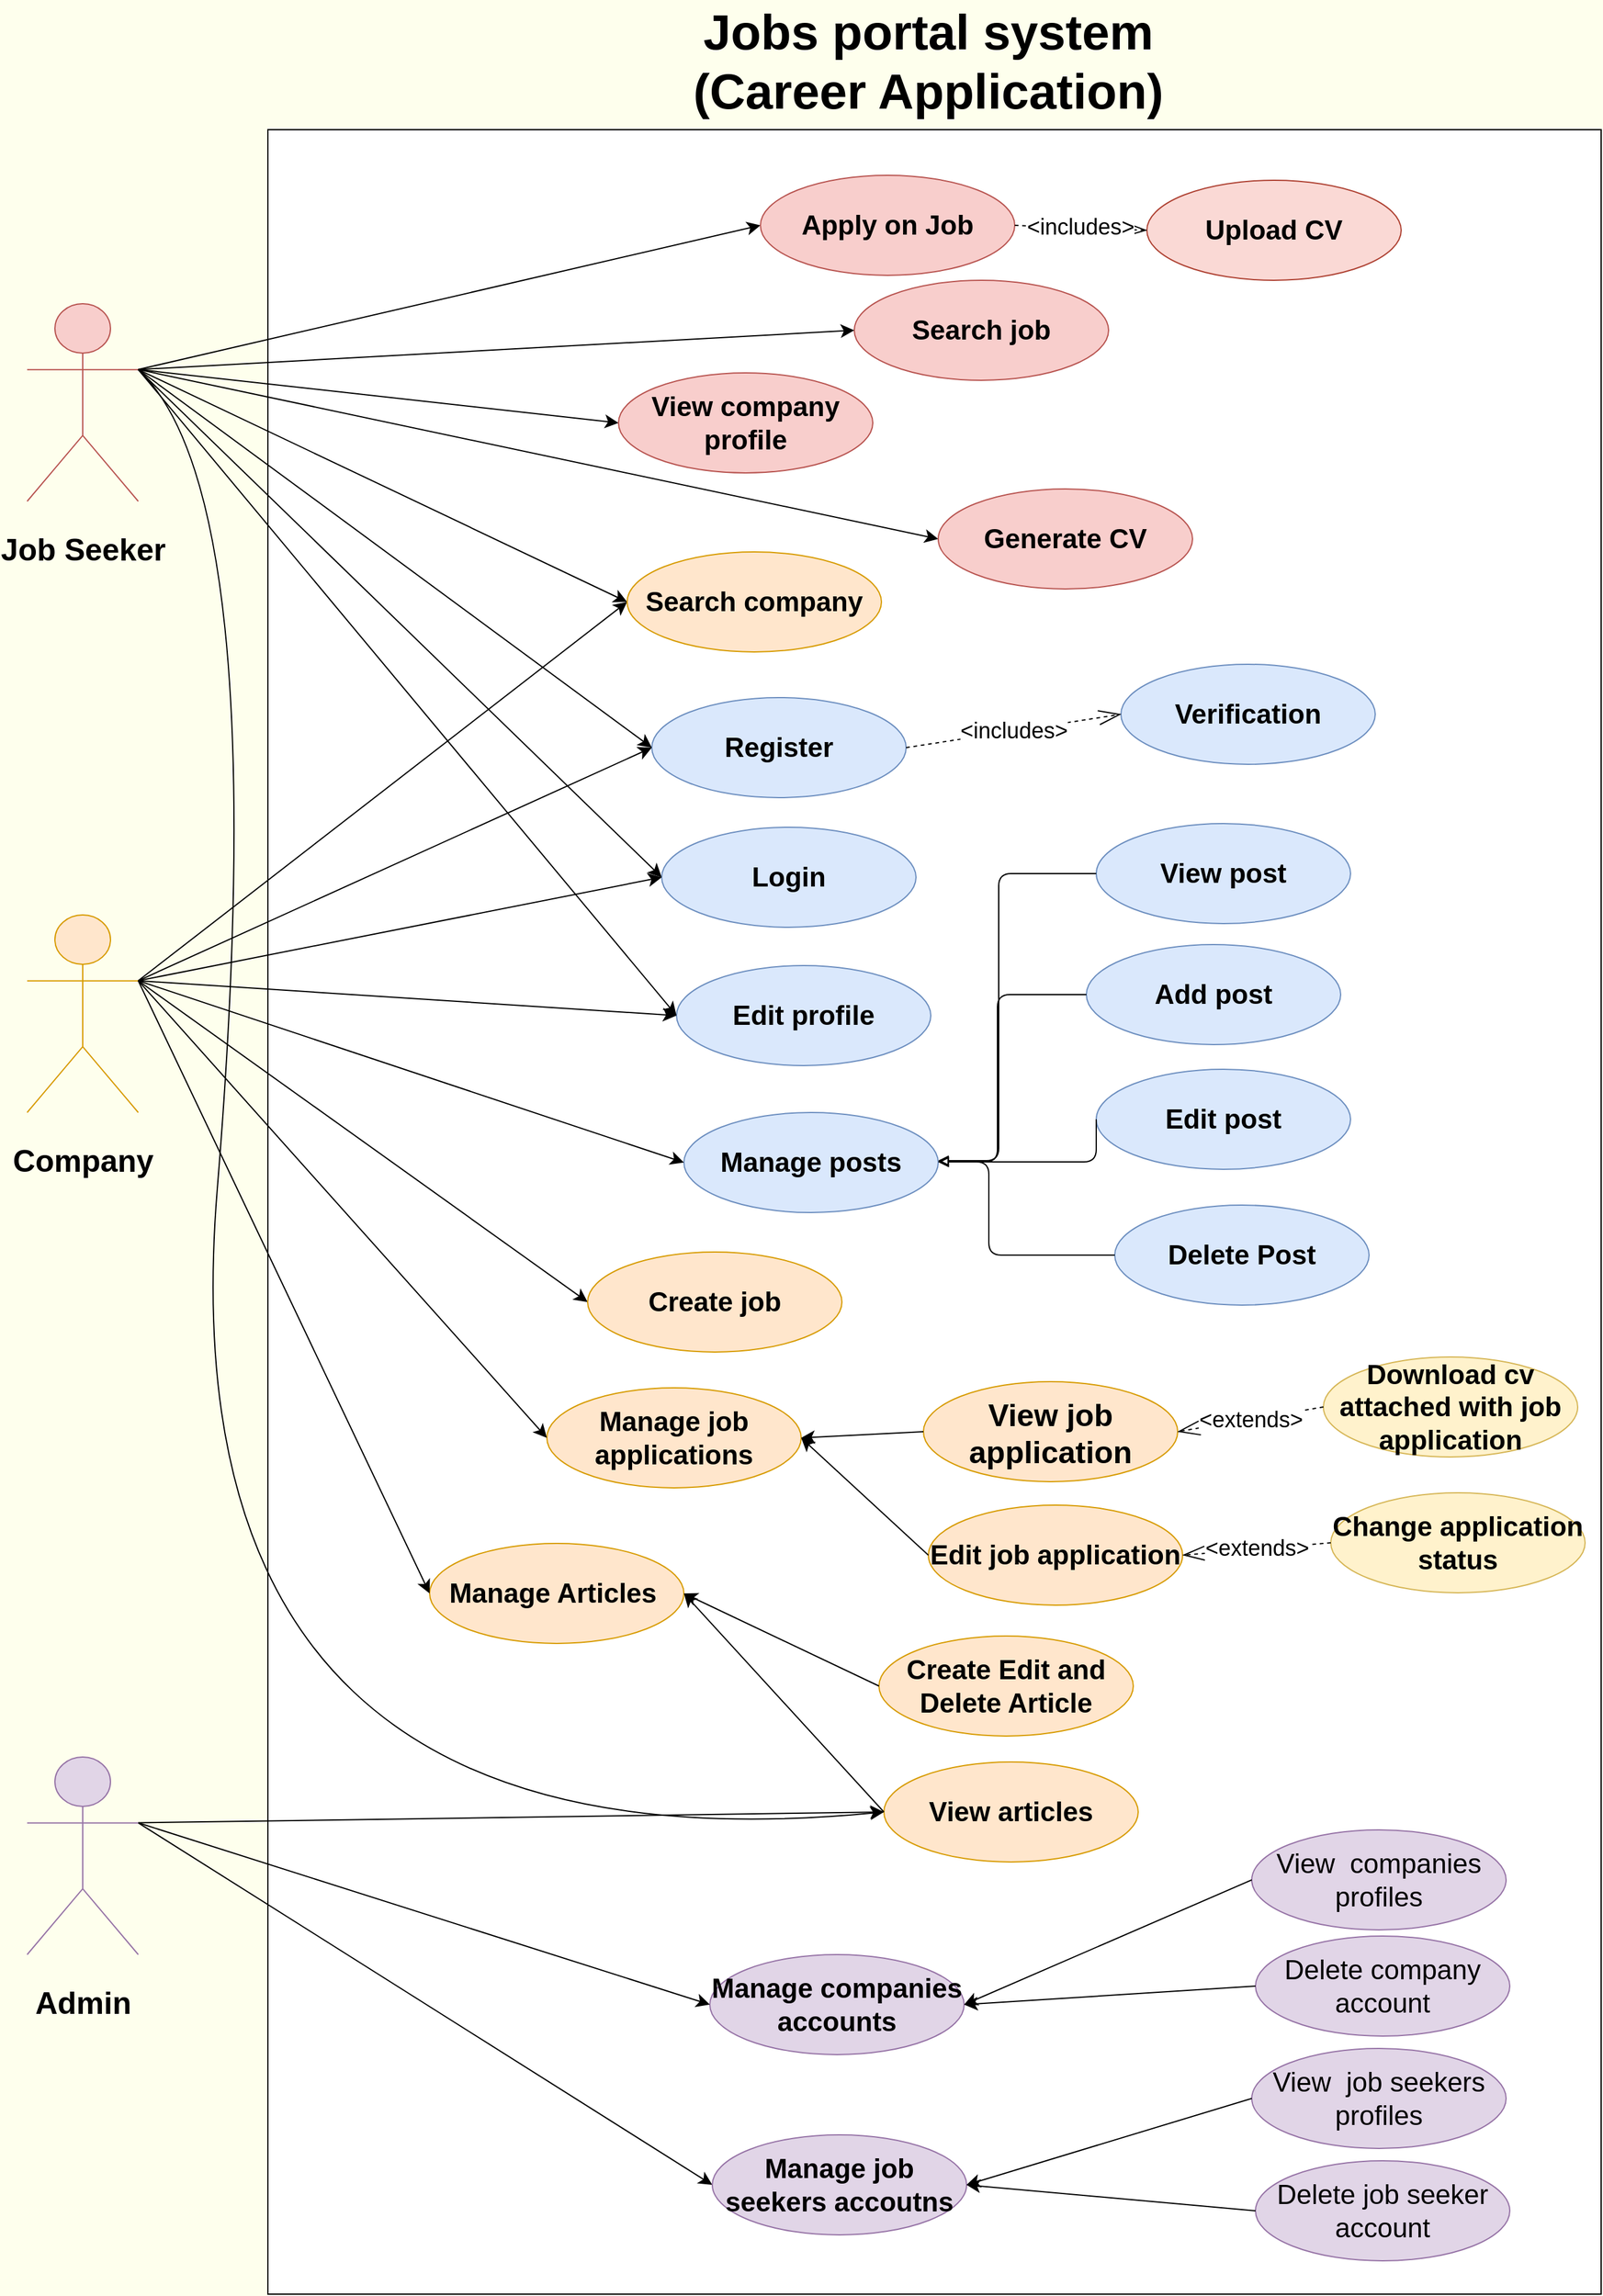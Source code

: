 <mxfile version="13.9.9" type="device"><diagram name="Page-1" id="CgmP474Vm6w1eAC_C5Fa"><mxGraphModel dx="2440" dy="2847" grid="0" gridSize="10" guides="1" tooltips="1" connect="1" arrows="1" fold="1" page="0" pageScale="1" pageWidth="850" pageHeight="1100" background="#FEFFED" math="0" shadow="0"><root><mxCell id="0"/><mxCell id="1" parent="0"/><mxCell id="s8WcSDYWHeMSNtGUhan2-1" value="" style="rounded=0;whiteSpace=wrap;html=1;fontSize=22;" parent="1" vertex="1"><mxGeometry x="735" y="-763" width="1080" height="1753" as="geometry"/></mxCell><mxCell id="s8WcSDYWHeMSNtGUhan2-17" style="edgeStyle=none;curved=1;rounded=0;orthogonalLoop=1;jettySize=auto;html=1;exitX=1;exitY=0.333;exitDx=0;exitDy=0;exitPerimeter=0;entryX=0;entryY=0.5;entryDx=0;entryDy=0;fontSize=25;startSize=8;endSize=8;" parent="1" source="s8WcSDYWHeMSNtGUhan2-3" target="H7tYOC04dY8-Gun-0QWs-28" edge="1"><mxGeometry relative="1" as="geometry"><mxPoint x="512.0" y="-746" as="targetPoint"/></mxGeometry></mxCell><mxCell id="s8WcSDYWHeMSNtGUhan2-22" style="edgeStyle=none;curved=1;rounded=0;orthogonalLoop=1;jettySize=auto;html=1;exitX=1;exitY=0.333;exitDx=0;exitDy=0;exitPerimeter=0;entryX=0;entryY=0.5;entryDx=0;entryDy=0;fontSize=25;startSize=8;endSize=8;" parent="1" source="s8WcSDYWHeMSNtGUhan2-3" target="H7tYOC04dY8-Gun-0QWs-39" edge="1"><mxGeometry relative="1" as="geometry"><mxPoint x="1150.0" y="-339" as="targetPoint"/></mxGeometry></mxCell><mxCell id="s8WcSDYWHeMSNtGUhan2-31" style="edgeStyle=none;curved=1;rounded=0;orthogonalLoop=1;jettySize=auto;html=1;exitX=1;exitY=0.333;exitDx=0;exitDy=0;exitPerimeter=0;fontSize=25;startSize=8;endSize=8;entryX=0;entryY=0.5;entryDx=0;entryDy=0;" parent="1" source="s8WcSDYWHeMSNtGUhan2-3" target="H7tYOC04dY8-Gun-0QWs-37" edge="1"><mxGeometry relative="1" as="geometry"><mxPoint x="997" y="-319" as="targetPoint"/></mxGeometry></mxCell><mxCell id="s8WcSDYWHeMSNtGUhan2-39" style="edgeStyle=none;curved=1;rounded=0;orthogonalLoop=1;jettySize=auto;html=1;exitX=1;exitY=0.333;exitDx=0;exitDy=0;exitPerimeter=0;entryX=0;entryY=0.5;entryDx=0;entryDy=0;fontSize=25;startSize=8;endSize=8;" parent="1" source="s8WcSDYWHeMSNtGUhan2-3" target="H7tYOC04dY8-Gun-0QWs-36" edge="1"><mxGeometry relative="1" as="geometry"><mxPoint x="921.0" y="-432.5" as="targetPoint"/></mxGeometry></mxCell><mxCell id="s8WcSDYWHeMSNtGUhan2-3" value="&lt;h1 style=&quot;font-size: 25px;&quot;&gt;Job Seeker&lt;/h1&gt;" style="shape=umlActor;verticalLabelPosition=bottom;verticalAlign=top;html=1;outlineConnect=0;fillColor=#f8cecc;strokeColor=#b85450;fontSize=25;" parent="1" vertex="1"><mxGeometry x="540" y="-622" width="90" height="160" as="geometry"/></mxCell><mxCell id="s8WcSDYWHeMSNtGUhan2-23" style="edgeStyle=none;curved=1;rounded=0;orthogonalLoop=1;jettySize=auto;html=1;exitX=1;exitY=0.333;exitDx=0;exitDy=0;exitPerimeter=0;entryX=0;entryY=0.5;entryDx=0;entryDy=0;fontSize=25;startSize=8;endSize=8;" parent="1" source="s8WcSDYWHeMSNtGUhan2-4" target="H7tYOC04dY8-Gun-0QWs-39" edge="1"><mxGeometry relative="1" as="geometry"><mxPoint x="1150.0" y="-339" as="targetPoint"/></mxGeometry></mxCell><mxCell id="s8WcSDYWHeMSNtGUhan2-33" style="edgeStyle=none;curved=1;rounded=0;orthogonalLoop=1;jettySize=auto;html=1;exitX=1;exitY=0.333;exitDx=0;exitDy=0;exitPerimeter=0;entryX=0;entryY=0.5;entryDx=0;entryDy=0;fontSize=25;startSize=8;endSize=8;" parent="1" source="s8WcSDYWHeMSNtGUhan2-4" target="H7tYOC04dY8-Gun-0QWs-63" edge="1"><mxGeometry relative="1" as="geometry"><mxPoint x="933.0" y="175" as="targetPoint"/></mxGeometry></mxCell><mxCell id="s8WcSDYWHeMSNtGUhan2-4" value="&lt;h1 style=&quot;font-size: 25px;&quot;&gt;Company&lt;/h1&gt;" style="shape=umlActor;verticalLabelPosition=bottom;verticalAlign=top;html=1;outlineConnect=0;fillColor=#ffe6cc;strokeColor=#d79b00;fontSize=25;" parent="1" vertex="1"><mxGeometry x="540" y="-127" width="90" height="160" as="geometry"/></mxCell><mxCell id="s8WcSDYWHeMSNtGUhan2-73" style="edgeStyle=none;curved=1;rounded=0;orthogonalLoop=1;jettySize=auto;html=1;exitX=1;exitY=0.333;exitDx=0;exitDy=0;exitPerimeter=0;entryX=0;entryY=0.5;entryDx=0;entryDy=0;fontSize=25;startSize=8;endSize=8;" parent="1" source="s8WcSDYWHeMSNtGUhan2-44" target="H7tYOC04dY8-Gun-0QWs-8" edge="1"><mxGeometry relative="1" as="geometry"><mxPoint x="1103" y="756.5" as="targetPoint"/></mxGeometry></mxCell><mxCell id="s8WcSDYWHeMSNtGUhan2-44" value="&lt;h1 style=&quot;font-size: 25px;&quot;&gt;Admin&lt;/h1&gt;" style="shape=umlActor;verticalLabelPosition=bottom;verticalAlign=top;html=1;outlineConnect=0;fillColor=#e1d5e7;strokeColor=#9673a6;fontSize=25;" parent="1" vertex="1"><mxGeometry x="540" y="555" width="90" height="160" as="geometry"/></mxCell><mxCell id="s8WcSDYWHeMSNtGUhan2-56" style="edgeStyle=none;curved=1;rounded=0;orthogonalLoop=1;jettySize=auto;html=1;exitX=1;exitY=0.5;exitDx=0;exitDy=0;fontSize=25;startSize=8;endSize=8;" parent="1" edge="1"><mxGeometry relative="1" as="geometry"><mxPoint x="696.0" y="-746" as="sourcePoint"/><mxPoint x="696.0" y="-746" as="targetPoint"/></mxGeometry></mxCell><mxCell id="H7tYOC04dY8-Gun-0QWs-1" value="&lt;font style=&quot;font-size: 40px&quot;&gt;&lt;b style=&quot;font-size: 40px&quot;&gt;Jobs portal system&lt;br&gt;(Career Application)&lt;br&gt;&lt;/b&gt;&lt;/font&gt;" style="text;html=1;strokeColor=none;fillColor=none;align=center;verticalAlign=middle;whiteSpace=wrap;rounded=0;fontSize=40;" vertex="1" parent="1"><mxGeometry x="1042" y="-843" width="456" height="47" as="geometry"/></mxCell><mxCell id="H7tYOC04dY8-Gun-0QWs-8" value="&lt;h1 style=&quot;font-size: 22px;&quot;&gt;&lt;font style=&quot;font-size: 22px;&quot;&gt;Manage job seekers accoutns&lt;/font&gt;&lt;/h1&gt;" style="ellipse;whiteSpace=wrap;html=1;fillColor=#e1d5e7;strokeColor=#9673a6;fontSize=22;" vertex="1" parent="1"><mxGeometry x="1095" y="861" width="206" height="81" as="geometry"/></mxCell><mxCell id="H7tYOC04dY8-Gun-0QWs-15" value="View&amp;nbsp; job seekers profiles" style="ellipse;whiteSpace=wrap;html=1;fillColor=#e1d5e7;strokeColor=#9673a6;fontSize=22;" vertex="1" parent="1"><mxGeometry x="1532" y="791" width="206" height="81" as="geometry"/></mxCell><mxCell id="H7tYOC04dY8-Gun-0QWs-16" value="Delete job seeker account" style="ellipse;whiteSpace=wrap;html=1;fillColor=#e1d5e7;strokeColor=#9673a6;fontSize=22;" vertex="1" parent="1"><mxGeometry x="1535" y="882" width="206" height="81" as="geometry"/></mxCell><mxCell id="H7tYOC04dY8-Gun-0QWs-17" value="&lt;h1 style=&quot;font-size: 22px;&quot;&gt;&lt;font style=&quot;font-size: 22px;&quot;&gt;Manage companies accounts&lt;/font&gt;&lt;/h1&gt;" style="ellipse;whiteSpace=wrap;html=1;fillColor=#e1d5e7;strokeColor=#9673a6;fontSize=22;" vertex="1" parent="1"><mxGeometry x="1093" y="715" width="206" height="81" as="geometry"/></mxCell><mxCell id="H7tYOC04dY8-Gun-0QWs-19" value="Delete company account" style="ellipse;whiteSpace=wrap;html=1;fillColor=#e1d5e7;strokeColor=#9673a6;fontSize=22;" vertex="1" parent="1"><mxGeometry x="1535" y="700" width="206" height="81" as="geometry"/></mxCell><mxCell id="H7tYOC04dY8-Gun-0QWs-20" style="edgeStyle=none;curved=1;rounded=0;orthogonalLoop=1;jettySize=auto;html=1;exitX=1;exitY=0.333;exitDx=0;exitDy=0;exitPerimeter=0;entryX=0;entryY=0.5;entryDx=0;entryDy=0;fontSize=25;startSize=8;endSize=8;" edge="1" parent="1" source="s8WcSDYWHeMSNtGUhan2-44" target="H7tYOC04dY8-Gun-0QWs-17"><mxGeometry relative="1" as="geometry"><mxPoint x="475.0" y="631.333" as="sourcePoint"/><mxPoint x="988.0" y="707.5" as="targetPoint"/></mxGeometry></mxCell><mxCell id="H7tYOC04dY8-Gun-0QWs-28" value="&lt;h1 style=&quot;font-size: 22px;&quot;&gt;&lt;font style=&quot;font-size: 22px;&quot;&gt;Apply on Job&lt;/font&gt;&lt;/h1&gt;" style="ellipse;whiteSpace=wrap;html=1;fillColor=#f8cecc;strokeColor=#b85450;fontSize=22;" vertex="1" parent="1"><mxGeometry x="1134" y="-726" width="206" height="81" as="geometry"/></mxCell><mxCell id="H7tYOC04dY8-Gun-0QWs-31" value="&lt;h1 style=&quot;font-size: 22px;&quot;&gt;&lt;font style=&quot;font-size: 22px;&quot;&gt;Upload CV&lt;/font&gt;&lt;/h1&gt;" style="ellipse;whiteSpace=wrap;html=1;fillColor=#fad9d5;strokeColor=#ae4132;fontSize=22;" vertex="1" parent="1"><mxGeometry x="1447" y="-722" width="206" height="81" as="geometry"/></mxCell><mxCell id="H7tYOC04dY8-Gun-0QWs-32" value="&amp;lt;includes&amp;gt;" style="endArrow=openThin;endSize=16;endFill=0;html=1;strokeColor=#000000;dashed=1;entryX=0;entryY=0.5;entryDx=0;entryDy=0;exitX=1;exitY=0.5;exitDx=0;exitDy=0;fontSize=18;" edge="1" parent="1" source="H7tYOC04dY8-Gun-0QWs-28" target="H7tYOC04dY8-Gun-0QWs-31"><mxGeometry width="160" relative="1" as="geometry"><mxPoint x="1004" y="-632" as="sourcePoint"/><mxPoint x="1124" y="-692" as="targetPoint"/></mxGeometry></mxCell><mxCell id="H7tYOC04dY8-Gun-0QWs-33" value="&lt;h1 style=&quot;font-size: 22px;&quot;&gt;Search job&lt;/h1&gt;" style="ellipse;whiteSpace=wrap;html=1;fillColor=#f8cecc;strokeColor=#b85450;fontSize=22;" vertex="1" parent="1"><mxGeometry x="1210" y="-641" width="206" height="81" as="geometry"/></mxCell><mxCell id="H7tYOC04dY8-Gun-0QWs-35" style="edgeStyle=none;curved=1;rounded=0;orthogonalLoop=1;jettySize=auto;html=1;exitX=1;exitY=0.333;exitDx=0;exitDy=0;exitPerimeter=0;entryX=0;entryY=0.5;entryDx=0;entryDy=0;fontSize=25;startSize=8;endSize=8;" edge="1" parent="1" source="s8WcSDYWHeMSNtGUhan2-3" target="H7tYOC04dY8-Gun-0QWs-33"><mxGeometry relative="1" as="geometry"><mxPoint x="299" y="-489.667" as="sourcePoint"/><mxPoint x="871.0" y="-640.5" as="targetPoint"/></mxGeometry></mxCell><mxCell id="H7tYOC04dY8-Gun-0QWs-36" value="&lt;h1 style=&quot;font-size: 22px;&quot;&gt;View company profile&lt;/h1&gt;" style="ellipse;whiteSpace=wrap;html=1;fillColor=#f8cecc;strokeColor=#b85450;fontSize=22;" vertex="1" parent="1"><mxGeometry x="1019" y="-566" width="206" height="81" as="geometry"/></mxCell><mxCell id="H7tYOC04dY8-Gun-0QWs-37" value="&lt;h1 style=&quot;font-size: 22px;&quot;&gt;Generate CV&lt;/h1&gt;" style="ellipse;whiteSpace=wrap;html=1;fillColor=#f8cecc;strokeColor=#b85450;fontSize=22;" vertex="1" parent="1"><mxGeometry x="1278" y="-472" width="206" height="81" as="geometry"/></mxCell><mxCell id="H7tYOC04dY8-Gun-0QWs-39" value="&lt;h1 style=&quot;font-size: 22px;&quot;&gt;Search company&lt;/h1&gt;" style="ellipse;whiteSpace=wrap;html=1;fillColor=#ffe6cc;strokeColor=#d79b00;fontSize=22;" vertex="1" parent="1"><mxGeometry x="1026" y="-421" width="206" height="81" as="geometry"/></mxCell><mxCell id="H7tYOC04dY8-Gun-0QWs-40" value="&lt;h1 style=&quot;font-size: 22px;&quot;&gt;Register&lt;/h1&gt;" style="ellipse;whiteSpace=wrap;html=1;fillColor=#dae8fc;strokeColor=#6c8ebf;fontSize=22;" vertex="1" parent="1"><mxGeometry x="1046" y="-303" width="206" height="81" as="geometry"/></mxCell><mxCell id="H7tYOC04dY8-Gun-0QWs-41" value="&lt;h1 style=&quot;font-size: 22px;&quot;&gt;Verification&lt;/h1&gt;" style="ellipse;whiteSpace=wrap;html=1;fillColor=#dae8fc;strokeColor=#6c8ebf;fontSize=22;" vertex="1" parent="1"><mxGeometry x="1426" y="-330" width="206" height="81" as="geometry"/></mxCell><mxCell id="H7tYOC04dY8-Gun-0QWs-42" value="&amp;lt;includes&amp;gt;" style="endArrow=openThin;endSize=16;endFill=0;html=1;strokeColor=#000000;dashed=1;entryX=0;entryY=0.5;entryDx=0;entryDy=0;exitX=1;exitY=0.5;exitDx=0;exitDy=0;fontSize=18;" edge="1" parent="1" source="H7tYOC04dY8-Gun-0QWs-40" target="H7tYOC04dY8-Gun-0QWs-41"><mxGeometry width="160" relative="1" as="geometry"><mxPoint x="1279.0" y="-308.0" as="sourcePoint"/><mxPoint x="1416.0" y="-318.0" as="targetPoint"/></mxGeometry></mxCell><mxCell id="H7tYOC04dY8-Gun-0QWs-43" style="edgeStyle=none;curved=1;rounded=0;orthogonalLoop=1;jettySize=auto;html=1;exitX=1;exitY=0.333;exitDx=0;exitDy=0;exitPerimeter=0;entryX=0;entryY=0.5;entryDx=0;entryDy=0;fontSize=25;startSize=8;endSize=8;" edge="1" parent="1" source="s8WcSDYWHeMSNtGUhan2-3" target="H7tYOC04dY8-Gun-0QWs-40"><mxGeometry relative="1" as="geometry"><mxPoint x="526" y="-539.667" as="sourcePoint"/><mxPoint x="1036.0" y="-370.5" as="targetPoint"/></mxGeometry></mxCell><mxCell id="H7tYOC04dY8-Gun-0QWs-44" style="edgeStyle=none;curved=1;rounded=0;orthogonalLoop=1;jettySize=auto;html=1;entryX=0;entryY=0.5;entryDx=0;entryDy=0;fontSize=25;startSize=8;endSize=8;exitX=1;exitY=0.333;exitDx=0;exitDy=0;exitPerimeter=0;" edge="1" parent="1" source="s8WcSDYWHeMSNtGUhan2-4" target="H7tYOC04dY8-Gun-0QWs-40"><mxGeometry relative="1" as="geometry"><mxPoint x="408" y="-3" as="sourcePoint"/><mxPoint x="1036.0" y="-370.5" as="targetPoint"/></mxGeometry></mxCell><mxCell id="H7tYOC04dY8-Gun-0QWs-45" value="&lt;h1 style=&quot;font-size: 22px;&quot;&gt;Login&lt;/h1&gt;" style="ellipse;whiteSpace=wrap;html=1;fillColor=#dae8fc;strokeColor=#6c8ebf;fontSize=22;" vertex="1" parent="1"><mxGeometry x="1054" y="-198" width="206" height="81" as="geometry"/></mxCell><mxCell id="H7tYOC04dY8-Gun-0QWs-46" style="edgeStyle=none;curved=1;rounded=0;orthogonalLoop=1;jettySize=auto;html=1;entryX=0;entryY=0.5;entryDx=0;entryDy=0;fontSize=25;startSize=8;endSize=8;exitX=1;exitY=0.333;exitDx=0;exitDy=0;exitPerimeter=0;" edge="1" parent="1" source="s8WcSDYWHeMSNtGUhan2-4" target="H7tYOC04dY8-Gun-0QWs-45"><mxGeometry relative="1" as="geometry"><mxPoint x="279.25" y="-100.5" as="sourcePoint"/><mxPoint x="1056.0" y="-252.5" as="targetPoint"/></mxGeometry></mxCell><mxCell id="H7tYOC04dY8-Gun-0QWs-47" style="edgeStyle=none;curved=1;rounded=0;orthogonalLoop=1;jettySize=auto;html=1;entryX=0;entryY=0.5;entryDx=0;entryDy=0;fontSize=25;startSize=8;endSize=8;exitX=1;exitY=0.333;exitDx=0;exitDy=0;exitPerimeter=0;" edge="1" parent="1" source="s8WcSDYWHeMSNtGUhan2-3" target="H7tYOC04dY8-Gun-0QWs-45"><mxGeometry relative="1" as="geometry"><mxPoint x="526" y="-539.667" as="sourcePoint"/><mxPoint x="1056.0" y="-252.5" as="targetPoint"/></mxGeometry></mxCell><mxCell id="H7tYOC04dY8-Gun-0QWs-49" value="&lt;h1 style=&quot;font-size: 22px;&quot;&gt;Edit profile&lt;/h1&gt;" style="ellipse;whiteSpace=wrap;html=1;fillColor=#dae8fc;strokeColor=#6c8ebf;fontSize=22;" vertex="1" parent="1"><mxGeometry x="1066" y="-86" width="206" height="81" as="geometry"/></mxCell><mxCell id="H7tYOC04dY8-Gun-0QWs-50" style="edgeStyle=none;curved=1;rounded=0;orthogonalLoop=1;jettySize=auto;html=1;entryX=0;entryY=0.5;entryDx=0;entryDy=0;fontSize=25;startSize=8;endSize=8;exitX=1;exitY=0.333;exitDx=0;exitDy=0;exitPerimeter=0;" edge="1" parent="1" source="s8WcSDYWHeMSNtGUhan2-3" target="H7tYOC04dY8-Gun-0QWs-49"><mxGeometry relative="1" as="geometry"><mxPoint x="568" y="-504.73" as="sourcePoint"/><mxPoint x="1064" y="-147.5" as="targetPoint"/></mxGeometry></mxCell><mxCell id="H7tYOC04dY8-Gun-0QWs-51" style="edgeStyle=none;curved=1;rounded=0;orthogonalLoop=1;jettySize=auto;html=1;entryX=0;entryY=0.5;entryDx=0;entryDy=0;fontSize=25;startSize=8;endSize=8;exitX=1;exitY=0.333;exitDx=0;exitDy=0;exitPerimeter=0;" edge="1" parent="1" source="s8WcSDYWHeMSNtGUhan2-4" target="H7tYOC04dY8-Gun-0QWs-49"><mxGeometry relative="1" as="geometry"><mxPoint x="302" y="-48.416" as="sourcePoint"/><mxPoint x="1064" y="-147.5" as="targetPoint"/></mxGeometry></mxCell><mxCell id="H7tYOC04dY8-Gun-0QWs-52" value="&lt;h1 style=&quot;font-size: 22px;&quot;&gt;&lt;font style=&quot;font-size: 22px;&quot;&gt;Manage posts&lt;/font&gt;&lt;/h1&gt;" style="ellipse;whiteSpace=wrap;html=1;fillColor=#dae8fc;strokeColor=#6c8ebf;fontSize=22;" vertex="1" parent="1"><mxGeometry x="1072" y="33" width="206" height="81" as="geometry"/></mxCell><mxCell id="H7tYOC04dY8-Gun-0QWs-53" value="&lt;h1 style=&quot;font-size: 22px;&quot;&gt;&lt;font style=&quot;font-size: 22px;&quot;&gt;Add post&lt;/font&gt;&lt;/h1&gt;" style="ellipse;whiteSpace=wrap;html=1;fillColor=#dae8fc;strokeColor=#6c8ebf;fontSize=22;" vertex="1" parent="1"><mxGeometry x="1398" y="-103" width="206" height="81" as="geometry"/></mxCell><mxCell id="H7tYOC04dY8-Gun-0QWs-54" value="&lt;h1 style=&quot;font-size: 22px;&quot;&gt;&lt;font style=&quot;font-size: 22px;&quot;&gt;Edit post&lt;/font&gt;&lt;/h1&gt;" style="ellipse;whiteSpace=wrap;html=1;fillColor=#dae8fc;strokeColor=#6c8ebf;fontSize=22;" vertex="1" parent="1"><mxGeometry x="1406" y="-2" width="206" height="81" as="geometry"/></mxCell><mxCell id="H7tYOC04dY8-Gun-0QWs-55" value="&lt;h1 style=&quot;font-size: 22px;&quot;&gt;&lt;font style=&quot;font-size: 22px;&quot;&gt;Delete Post&lt;/font&gt;&lt;/h1&gt;" style="ellipse;whiteSpace=wrap;html=1;fillColor=#dae8fc;strokeColor=#6c8ebf;fontSize=22;" vertex="1" parent="1"><mxGeometry x="1421" y="108" width="206" height="81" as="geometry"/></mxCell><mxCell id="H7tYOC04dY8-Gun-0QWs-56" value="&lt;h1 style=&quot;font-size: 22px;&quot;&gt;&lt;font style=&quot;font-size: 22px;&quot;&gt;View post&lt;/font&gt;&lt;/h1&gt;" style="ellipse;whiteSpace=wrap;html=1;fillColor=#dae8fc;strokeColor=#6c8ebf;fontSize=22;" vertex="1" parent="1"><mxGeometry x="1406" y="-201" width="206" height="81" as="geometry"/></mxCell><mxCell id="H7tYOC04dY8-Gun-0QWs-57" style="edgeStyle=orthogonalEdgeStyle;orthogonalLoop=1;jettySize=auto;html=1;endArrow=block;endFill=0;exitX=0;exitY=0.5;exitDx=0;exitDy=0;fontSize=25;" edge="1" parent="1" source="H7tYOC04dY8-Gun-0QWs-56" target="H7tYOC04dY8-Gun-0QWs-52"><mxGeometry relative="1" as="geometry"><mxPoint x="1256" y="72" as="targetPoint"/><mxPoint x="1413.0" y="-41" as="sourcePoint"/><Array as="points"><mxPoint x="1327" y="-160"/><mxPoint x="1327" y="72"/></Array></mxGeometry></mxCell><mxCell id="H7tYOC04dY8-Gun-0QWs-59" style="edgeStyle=orthogonalEdgeStyle;orthogonalLoop=1;jettySize=auto;html=1;endArrow=block;endFill=0;fontSize=25;" edge="1" parent="1" source="H7tYOC04dY8-Gun-0QWs-53" target="H7tYOC04dY8-Gun-0QWs-52"><mxGeometry relative="1" as="geometry"><mxPoint x="1245" y="177" as="targetPoint"/><mxPoint x="1367.0" y="84.23" as="sourcePoint"/><Array as="points"><mxPoint x="1326" y="-62"/><mxPoint x="1326" y="73"/></Array></mxGeometry></mxCell><mxCell id="H7tYOC04dY8-Gun-0QWs-60" style="edgeStyle=orthogonalEdgeStyle;orthogonalLoop=1;jettySize=auto;html=1;endArrow=block;endFill=0;exitX=0;exitY=0.5;exitDx=0;exitDy=0;fontSize=25;" edge="1" parent="1" source="H7tYOC04dY8-Gun-0QWs-54" target="H7tYOC04dY8-Gun-0QWs-52"><mxGeometry relative="1" as="geometry"><mxPoint x="1287.992" y="83.0" as="targetPoint"/><mxPoint x="1388.0" y="100.517" as="sourcePoint"/><Array as="points"><mxPoint x="1406" y="73"/></Array></mxGeometry></mxCell><mxCell id="H7tYOC04dY8-Gun-0QWs-61" style="edgeStyle=orthogonalEdgeStyle;orthogonalLoop=1;jettySize=auto;html=1;endArrow=block;endFill=0;exitX=0;exitY=0.5;exitDx=0;exitDy=0;fontSize=25;" edge="1" parent="1" source="H7tYOC04dY8-Gun-0QWs-55" target="H7tYOC04dY8-Gun-0QWs-52"><mxGeometry relative="1" as="geometry"><mxPoint x="1287.992" y="83.0" as="targetPoint"/><mxPoint x="1390.0" y="198.5" as="sourcePoint"/><Array as="points"><mxPoint x="1319" y="149"/><mxPoint x="1319" y="73"/></Array></mxGeometry></mxCell><mxCell id="H7tYOC04dY8-Gun-0QWs-62" style="edgeStyle=none;curved=1;rounded=0;orthogonalLoop=1;jettySize=auto;html=1;entryX=0;entryY=0.5;entryDx=0;entryDy=0;fontSize=25;startSize=8;endSize=8;exitX=1;exitY=0.333;exitDx=0;exitDy=0;exitPerimeter=0;" edge="1" parent="1" source="s8WcSDYWHeMSNtGUhan2-4" target="H7tYOC04dY8-Gun-0QWs-52"><mxGeometry relative="1" as="geometry"><mxPoint x="302" y="-66.667" as="sourcePoint"/><mxPoint x="1076.0" y="-35.5" as="targetPoint"/></mxGeometry></mxCell><mxCell id="H7tYOC04dY8-Gun-0QWs-63" value="&lt;h1 style=&quot;font-size: 22px;&quot;&gt;&lt;font style=&quot;font-size: 22px;&quot;&gt;Create job&lt;/font&gt;&lt;/h1&gt;" style="ellipse;whiteSpace=wrap;html=1;fillColor=#ffe6cc;strokeColor=#d79b00;fontSize=22;" vertex="1" parent="1"><mxGeometry x="994" y="146" width="206" height="81" as="geometry"/></mxCell><mxCell id="H7tYOC04dY8-Gun-0QWs-64" value="&lt;h1 style=&quot;font-size: 22px;&quot;&gt;&lt;font style=&quot;font-size: 22px;&quot;&gt;Manage Articles&amp;nbsp;&lt;/font&gt;&lt;/h1&gt;" style="ellipse;whiteSpace=wrap;html=1;fillColor=#ffe6cc;strokeColor=#d79b00;fontSize=22;" vertex="1" parent="1"><mxGeometry x="866" y="382" width="206" height="81" as="geometry"/></mxCell><mxCell id="H7tYOC04dY8-Gun-0QWs-65" style="edgeStyle=none;curved=1;rounded=0;orthogonalLoop=1;jettySize=auto;html=1;entryX=0;entryY=0.5;entryDx=0;entryDy=0;fontSize=25;startSize=8;endSize=8;exitX=1;exitY=0.333;exitDx=0;exitDy=0;exitPerimeter=0;" edge="1" parent="1" source="s8WcSDYWHeMSNtGUhan2-4" target="H7tYOC04dY8-Gun-0QWs-64"><mxGeometry relative="1" as="geometry"><mxPoint x="347" y="55" as="sourcePoint"/><mxPoint x="734.0" y="348.5" as="targetPoint"/></mxGeometry></mxCell><mxCell id="H7tYOC04dY8-Gun-0QWs-66" value="&lt;h1 style=&quot;font-size: 22px;&quot;&gt;&lt;font style=&quot;font-size: 22px;&quot;&gt;Manage job applications&lt;/font&gt;&lt;/h1&gt;" style="ellipse;whiteSpace=wrap;html=1;fillColor=#ffe6cc;strokeColor=#d79b00;fontSize=22;" vertex="1" parent="1"><mxGeometry x="961" y="256" width="206" height="81" as="geometry"/></mxCell><mxCell id="H7tYOC04dY8-Gun-0QWs-67" style="edgeStyle=none;curved=1;rounded=0;orthogonalLoop=1;jettySize=auto;html=1;entryX=0;entryY=0.5;entryDx=0;entryDy=0;fontSize=25;startSize=8;endSize=8;exitX=1;exitY=0.333;exitDx=0;exitDy=0;exitPerimeter=0;" edge="1" parent="1" source="s8WcSDYWHeMSNtGUhan2-4" target="H7tYOC04dY8-Gun-0QWs-66"><mxGeometry relative="1" as="geometry"><mxPoint x="383" y="55" as="sourcePoint"/><mxPoint x="996.0" y="308.5" as="targetPoint"/></mxGeometry></mxCell><mxCell id="H7tYOC04dY8-Gun-0QWs-18" value="View&amp;nbsp; companies profiles" style="ellipse;whiteSpace=wrap;html=1;fillColor=#e1d5e7;strokeColor=#9673a6;fontSize=22;" vertex="1" parent="1"><mxGeometry x="1532" y="614" width="206" height="81" as="geometry"/></mxCell><mxCell id="H7tYOC04dY8-Gun-0QWs-69" value="&lt;h1 style=&quot;font-size: 25px;&quot;&gt;&lt;font style=&quot;font-size: 25px;&quot;&gt;View job application&lt;/font&gt;&lt;/h1&gt;" style="ellipse;whiteSpace=wrap;html=1;fillColor=#ffe6cc;strokeColor=#d79b00;fontSize=25;" vertex="1" parent="1"><mxGeometry x="1266" y="251" width="206" height="81" as="geometry"/></mxCell><mxCell id="H7tYOC04dY8-Gun-0QWs-70" style="edgeStyle=none;curved=1;rounded=0;orthogonalLoop=1;jettySize=auto;html=1;entryX=1;entryY=0.5;entryDx=0;entryDy=0;fontSize=25;startSize=8;endSize=8;exitX=0;exitY=0.5;exitDx=0;exitDy=0;" edge="1" parent="1" source="H7tYOC04dY8-Gun-0QWs-69" target="H7tYOC04dY8-Gun-0QWs-66"><mxGeometry relative="1" as="geometry"><mxPoint x="302" y="-66.667" as="sourcePoint"/><mxPoint x="879.0" y="423.5" as="targetPoint"/></mxGeometry></mxCell><mxCell id="H7tYOC04dY8-Gun-0QWs-71" value="&lt;h1 style=&quot;font-size: 22px;&quot;&gt;Download cv attached with job application&lt;/h1&gt;" style="ellipse;whiteSpace=wrap;html=1;fillColor=#fff2cc;strokeColor=#d6b656;fontSize=22;" vertex="1" parent="1"><mxGeometry x="1590" y="231" width="206" height="81" as="geometry"/></mxCell><mxCell id="H7tYOC04dY8-Gun-0QWs-72" value="&amp;lt;extends&amp;gt;" style="endArrow=openThin;endSize=16;endFill=0;html=1;strokeColor=#000000;dashed=1;entryX=1;entryY=0.5;entryDx=0;entryDy=0;exitX=0;exitY=0.5;exitDx=0;exitDy=0;fontSize=18;" edge="1" parent="1" source="H7tYOC04dY8-Gun-0QWs-71" target="H7tYOC04dY8-Gun-0QWs-69"><mxGeometry width="160" relative="1" as="geometry"><mxPoint x="940" y="215" as="sourcePoint"/><mxPoint x="820" y="215" as="targetPoint"/></mxGeometry></mxCell><mxCell id="H7tYOC04dY8-Gun-0QWs-73" value="&lt;h1 style=&quot;font-size: 22px;&quot;&gt;&lt;font style=&quot;font-size: 22px;&quot;&gt;Edit job application&lt;/font&gt;&lt;/h1&gt;" style="ellipse;whiteSpace=wrap;html=1;fillColor=#ffe6cc;strokeColor=#d79b00;fontSize=22;" vertex="1" parent="1"><mxGeometry x="1270" y="351" width="206" height="81" as="geometry"/></mxCell><mxCell id="H7tYOC04dY8-Gun-0QWs-74" value="&lt;h1 style=&quot;font-size: 22px;&quot;&gt;Change application status&lt;/h1&gt;" style="ellipse;whiteSpace=wrap;html=1;fillColor=#fff2cc;strokeColor=#d6b656;fontSize=22;" vertex="1" parent="1"><mxGeometry x="1596" y="341" width="206" height="81" as="geometry"/></mxCell><mxCell id="H7tYOC04dY8-Gun-0QWs-75" value="&amp;lt;extends&amp;gt;" style="endArrow=openThin;endSize=16;endFill=0;html=1;strokeColor=#000000;dashed=1;entryX=1;entryY=0.5;entryDx=0;entryDy=0;exitX=0;exitY=0.5;exitDx=0;exitDy=0;fontSize=18;" edge="1" parent="1" source="H7tYOC04dY8-Gun-0QWs-74" target="H7tYOC04dY8-Gun-0QWs-73"><mxGeometry width="160" relative="1" as="geometry"><mxPoint x="1600" y="281.5" as="sourcePoint"/><mxPoint x="1482" y="301.5" as="targetPoint"/></mxGeometry></mxCell><mxCell id="H7tYOC04dY8-Gun-0QWs-76" style="edgeStyle=none;curved=1;rounded=0;orthogonalLoop=1;jettySize=auto;html=1;fontSize=25;startSize=8;endSize=8;exitX=0;exitY=0.5;exitDx=0;exitDy=0;entryX=1;entryY=0.5;entryDx=0;entryDy=0;" edge="1" parent="1" source="H7tYOC04dY8-Gun-0QWs-73" target="H7tYOC04dY8-Gun-0QWs-66"><mxGeometry relative="1" as="geometry"><mxPoint x="1276" y="301.5" as="sourcePoint"/><mxPoint x="1179" y="420.5" as="targetPoint"/></mxGeometry></mxCell><mxCell id="H7tYOC04dY8-Gun-0QWs-77" style="edgeStyle=none;curved=1;rounded=0;orthogonalLoop=1;jettySize=auto;html=1;fontSize=25;startSize=8;endSize=8;exitX=0;exitY=0.5;exitDx=0;exitDy=0;entryX=1;entryY=0.5;entryDx=0;entryDy=0;" edge="1" parent="1" source="H7tYOC04dY8-Gun-0QWs-18" target="H7tYOC04dY8-Gun-0QWs-17"><mxGeometry relative="1" as="geometry"><mxPoint x="1472.0" y="609" as="sourcePoint"/><mxPoint x="1369.0" y="514" as="targetPoint"/></mxGeometry></mxCell><mxCell id="H7tYOC04dY8-Gun-0QWs-78" style="edgeStyle=none;curved=1;rounded=0;orthogonalLoop=1;jettySize=auto;html=1;fontSize=25;startSize=8;endSize=8;exitX=0;exitY=0.5;exitDx=0;exitDy=0;entryX=1;entryY=0.5;entryDx=0;entryDy=0;" edge="1" parent="1" source="H7tYOC04dY8-Gun-0QWs-19" target="H7tYOC04dY8-Gun-0QWs-17"><mxGeometry relative="1" as="geometry"><mxPoint x="1542.0" y="664.5" as="sourcePoint"/><mxPoint x="1431.0" y="752.5" as="targetPoint"/></mxGeometry></mxCell><mxCell id="H7tYOC04dY8-Gun-0QWs-79" style="edgeStyle=none;curved=1;rounded=0;orthogonalLoop=1;jettySize=auto;html=1;fontSize=25;startSize=8;endSize=8;exitX=0;exitY=0.5;exitDx=0;exitDy=0;entryX=1;entryY=0.5;entryDx=0;entryDy=0;" edge="1" parent="1" source="H7tYOC04dY8-Gun-0QWs-15" target="H7tYOC04dY8-Gun-0QWs-8"><mxGeometry relative="1" as="geometry"><mxPoint x="1545.0" y="750.5" as="sourcePoint"/><mxPoint x="1431.0" y="752.5" as="targetPoint"/></mxGeometry></mxCell><mxCell id="H7tYOC04dY8-Gun-0QWs-80" style="edgeStyle=none;curved=1;rounded=0;orthogonalLoop=1;jettySize=auto;html=1;fontSize=25;startSize=8;endSize=8;exitX=0;exitY=0.5;exitDx=0;exitDy=0;entryX=1;entryY=0.5;entryDx=0;entryDy=0;" edge="1" parent="1" source="H7tYOC04dY8-Gun-0QWs-16" target="H7tYOC04dY8-Gun-0QWs-8"><mxGeometry relative="1" as="geometry"><mxPoint x="1542.0" y="841.5" as="sourcePoint"/><mxPoint x="1436.0" y="886.5" as="targetPoint"/></mxGeometry></mxCell><mxCell id="H7tYOC04dY8-Gun-0QWs-81" value="&lt;h1 style=&quot;font-size: 22px;&quot;&gt;View articles&lt;/h1&gt;" style="ellipse;whiteSpace=wrap;html=1;fillColor=#ffe6cc;strokeColor=#d79b00;fontSize=22;" vertex="1" parent="1"><mxGeometry x="1234" y="559" width="206" height="81" as="geometry"/></mxCell><mxCell id="H7tYOC04dY8-Gun-0QWs-82" value="&lt;h1 style=&quot;font-size: 22px;&quot;&gt;Create Edit and Delete Article&lt;/h1&gt;" style="ellipse;whiteSpace=wrap;html=1;fillColor=#ffe6cc;strokeColor=#d79b00;fontSize=22;" vertex="1" parent="1"><mxGeometry x="1230" y="457" width="206" height="81" as="geometry"/></mxCell><mxCell id="H7tYOC04dY8-Gun-0QWs-84" style="edgeStyle=none;curved=1;rounded=0;orthogonalLoop=1;jettySize=auto;html=1;fontSize=25;startSize=8;endSize=8;exitX=0;exitY=0.5;exitDx=0;exitDy=0;entryX=1;entryY=0.5;entryDx=0;entryDy=0;" edge="1" parent="1" source="H7tYOC04dY8-Gun-0QWs-81" target="H7tYOC04dY8-Gun-0QWs-64"><mxGeometry relative="1" as="geometry"><mxPoint x="1542.0" y="664.5" as="sourcePoint"/><mxPoint x="1309.0" y="765.5" as="targetPoint"/></mxGeometry></mxCell><mxCell id="H7tYOC04dY8-Gun-0QWs-85" style="edgeStyle=none;curved=1;rounded=0;orthogonalLoop=1;jettySize=auto;html=1;fontSize=25;startSize=8;endSize=8;exitX=0;exitY=0.5;exitDx=0;exitDy=0;entryX=1;entryY=0.5;entryDx=0;entryDy=0;" edge="1" parent="1" source="H7tYOC04dY8-Gun-0QWs-82" target="H7tYOC04dY8-Gun-0QWs-64"><mxGeometry relative="1" as="geometry"><mxPoint x="1214.0" y="501.5" as="sourcePoint"/><mxPoint x="1105.0" y="554.5" as="targetPoint"/></mxGeometry></mxCell><mxCell id="H7tYOC04dY8-Gun-0QWs-86" style="edgeStyle=none;curved=1;rounded=0;orthogonalLoop=1;jettySize=auto;html=1;exitX=1;exitY=0.333;exitDx=0;exitDy=0;exitPerimeter=0;entryX=0;entryY=0.5;entryDx=0;entryDy=0;fontSize=25;startSize=8;endSize=8;" edge="1" parent="1" source="s8WcSDYWHeMSNtGUhan2-44" target="H7tYOC04dY8-Gun-0QWs-81"><mxGeometry relative="1" as="geometry"><mxPoint x="615" y="823.333" as="sourcePoint"/><mxPoint x="1103.0" y="765.5" as="targetPoint"/></mxGeometry></mxCell><mxCell id="H7tYOC04dY8-Gun-0QWs-88" style="edgeStyle=none;curved=1;rounded=0;orthogonalLoop=1;jettySize=auto;html=1;entryX=0;entryY=0.5;entryDx=0;entryDy=0;fontSize=25;startSize=8;endSize=8;exitX=1;exitY=0.333;exitDx=0;exitDy=0;exitPerimeter=0;" edge="1" parent="1" source="s8WcSDYWHeMSNtGUhan2-3" target="H7tYOC04dY8-Gun-0QWs-81"><mxGeometry relative="1" as="geometry"><mxPoint x="640" y="-558.667" as="sourcePoint"/><mxPoint x="1076" y="-35.5" as="targetPoint"/><Array as="points"><mxPoint x="740" y="-466"/><mxPoint x="648" y="656"/></Array></mxGeometry></mxCell></root></mxGraphModel></diagram></mxfile>